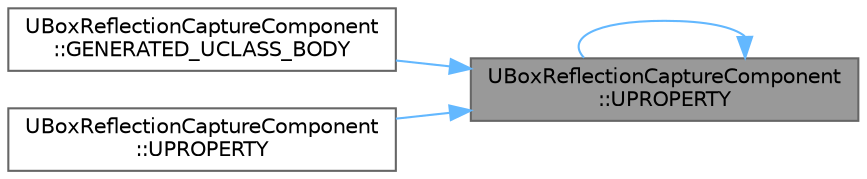 digraph "UBoxReflectionCaptureComponent::UPROPERTY"
{
 // INTERACTIVE_SVG=YES
 // LATEX_PDF_SIZE
  bgcolor="transparent";
  edge [fontname=Helvetica,fontsize=10,labelfontname=Helvetica,labelfontsize=10];
  node [fontname=Helvetica,fontsize=10,shape=box,height=0.2,width=0.4];
  rankdir="RL";
  Node1 [id="Node000001",label="UBoxReflectionCaptureComponent\l::UPROPERTY",height=0.2,width=0.4,color="gray40", fillcolor="grey60", style="filled", fontcolor="black",tooltip=" "];
  Node1 -> Node2 [id="edge1_Node000001_Node000002",dir="back",color="steelblue1",style="solid",tooltip=" "];
  Node2 [id="Node000002",label="UBoxReflectionCaptureComponent\l::GENERATED_UCLASS_BODY",height=0.2,width=0.4,color="grey40", fillcolor="white", style="filled",URL="$d8/d24/classUBoxReflectionCaptureComponent.html#aa30fc9433ae2cb230c9099ace8472d61",tooltip="Adjust capture transition distance."];
  Node1 -> Node3 [id="edge2_Node000001_Node000003",dir="back",color="steelblue1",style="solid",tooltip=" "];
  Node3 [id="Node000003",label="UBoxReflectionCaptureComponent\l::UPROPERTY",height=0.2,width=0.4,color="grey40", fillcolor="white", style="filled",URL="$d8/d24/classUBoxReflectionCaptureComponent.html#acb72dce673da549641e47a12f482a7a5",tooltip=" "];
  Node1 -> Node1 [id="edge3_Node000001_Node000001",dir="back",color="steelblue1",style="solid",tooltip=" "];
}
